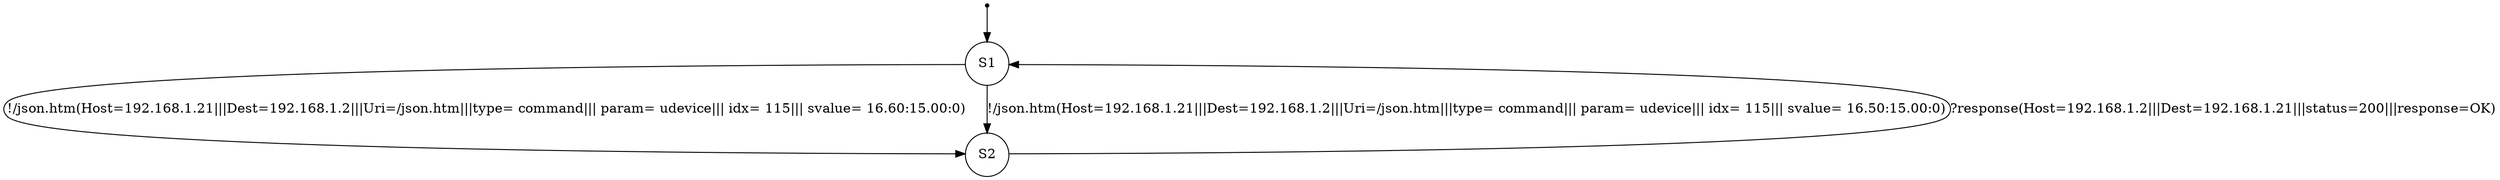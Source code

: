 digraph LTS {
S00[shape=point]
S1[label=S1,shape=circle];
S2[label=S2,shape=circle];
S00 -> S1
S1 -> S2[label ="!/json.htm(Host=192.168.1.21|||Dest=192.168.1.2|||Uri=/json.htm|||type= command||| param= udevice||| idx= 115||| svalue= 16.60:15.00:0)"];
S1 -> S2[label ="!/json.htm(Host=192.168.1.21|||Dest=192.168.1.2|||Uri=/json.htm|||type= command||| param= udevice||| idx= 115||| svalue= 16.50:15.00:0)"];
S2 -> S1[label ="?response(Host=192.168.1.2|||Dest=192.168.1.21|||status=200|||response=OK)"];
}
